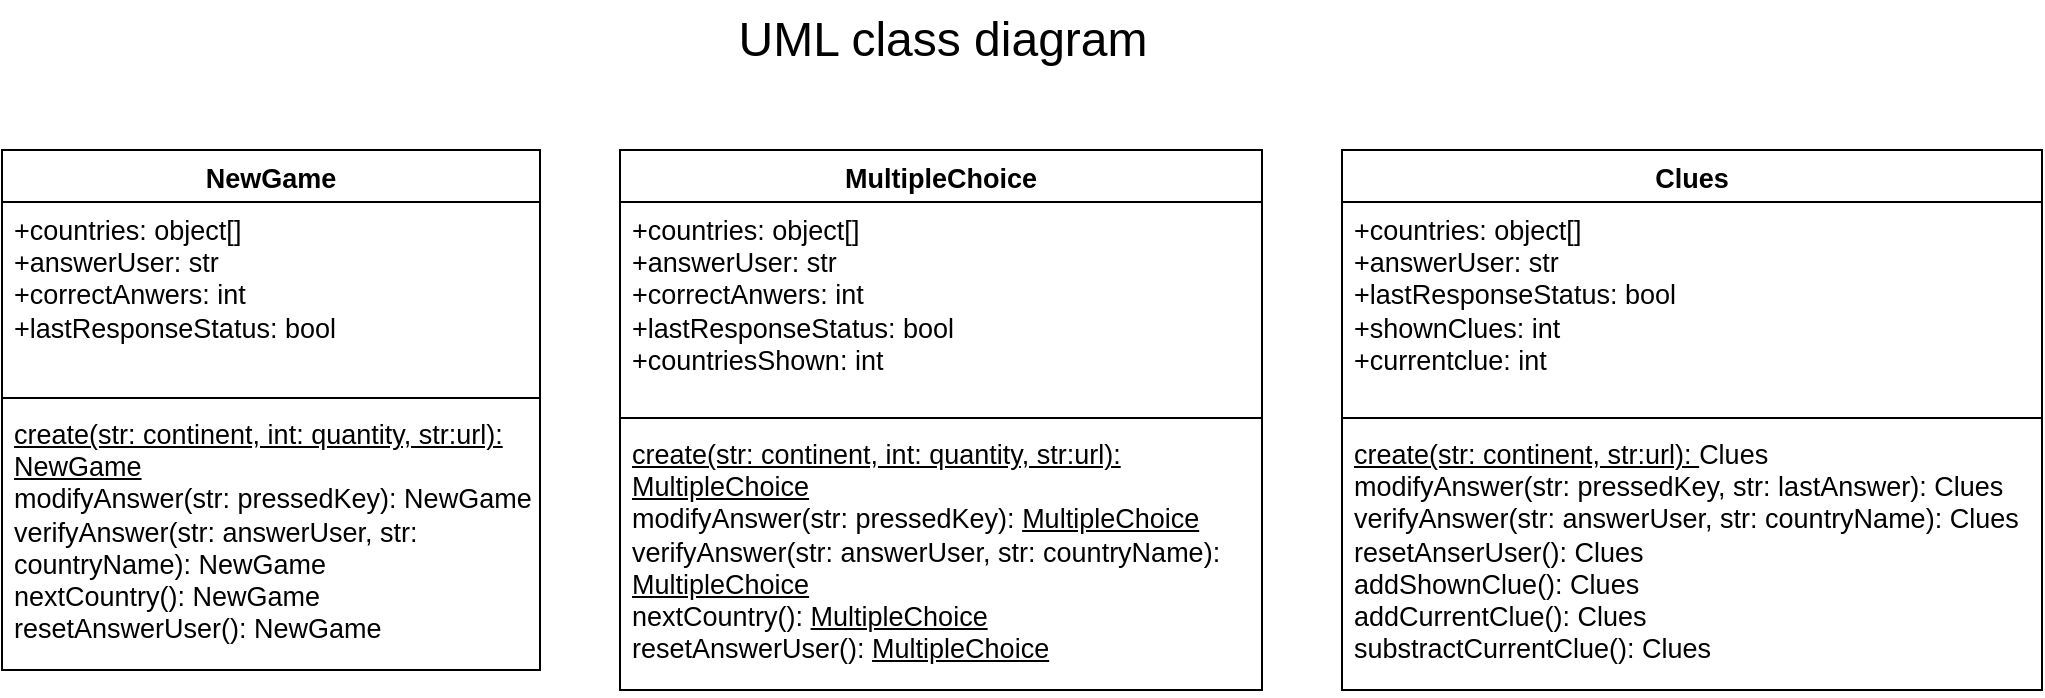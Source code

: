 <mxfile version="26.2.14">
  <diagram name="Página-1" id="DVo1nYEvv8nvrGinyHOI">
    <mxGraphModel grid="1" page="1" gridSize="10" guides="1" tooltips="1" connect="1" arrows="1" fold="1" pageScale="1" pageWidth="827" pageHeight="1169" math="0" shadow="0">
      <root>
        <mxCell id="0" />
        <mxCell id="1" parent="0" />
        <mxCell id="VcnD8POcgV0mergULqji-1" value="&lt;span data-lucid-content=&quot;{&amp;quot;t&amp;quot;:&amp;quot;NewGame&amp;quot;,&amp;quot;m&amp;quot;:[{&amp;quot;s&amp;quot;:0,&amp;quot;n&amp;quot;:&amp;quot;p&amp;quot;,&amp;quot;v&amp;quot;:1.2},{&amp;quot;s&amp;quot;:0,&amp;quot;n&amp;quot;:&amp;quot;a&amp;quot;,&amp;quot;v&amp;quot;:&amp;quot;center&amp;quot;},{&amp;quot;s&amp;quot;:0,&amp;quot;n&amp;quot;:&amp;quot;fsp&amp;quot;,&amp;quot;v&amp;quot;:&amp;quot;ss_presetShapeStyle1_textStyle&amp;quot;,&amp;quot;e&amp;quot;:7},{&amp;quot;s&amp;quot;:0,&amp;quot;n&amp;quot;:&amp;quot;b&amp;quot;,&amp;quot;v&amp;quot;:true,&amp;quot;e&amp;quot;:7},{&amp;quot;s&amp;quot;:0,&amp;quot;n&amp;quot;:&amp;quot;s&amp;quot;,&amp;quot;v&amp;quot;:18,&amp;quot;e&amp;quot;:7}]}&quot; data-lucid-type=&quot;application/vnd.lucid.text&quot;&gt;&lt;span style=&quot;font-size: 13.5px;&quot;&gt;NewGame&lt;/span&gt;&lt;/span&gt;" style="swimlane;fontStyle=1;align=center;verticalAlign=top;childLayout=stackLayout;horizontal=1;startSize=26;horizontalStack=0;resizeParent=1;resizeParentMax=0;resizeLast=0;collapsible=1;marginBottom=0;whiteSpace=wrap;html=1;" vertex="1" parent="1">
          <mxGeometry x="350" y="170" width="269" height="260" as="geometry">
            <mxRectangle x="330" y="230" width="100" height="30" as="alternateBounds" />
          </mxGeometry>
        </mxCell>
        <mxCell id="VcnD8POcgV0mergULqji-2" value="&lt;span data-lucid-content=&quot;{&amp;quot;t&amp;quot;:&amp;quot;+countries: object[]\n+answerUser: str\n+correctAnwers: int\n+lastResponseStatus: bool&amp;quot;,&amp;quot;m&amp;quot;:[{&amp;quot;s&amp;quot;:0,&amp;quot;n&amp;quot;:&amp;quot;p&amp;quot;,&amp;quot;v&amp;quot;:1.2},{&amp;quot;s&amp;quot;:0,&amp;quot;n&amp;quot;:&amp;quot;a&amp;quot;,&amp;quot;v&amp;quot;:&amp;quot;center&amp;quot;},{&amp;quot;s&amp;quot;:0,&amp;quot;n&amp;quot;:&amp;quot;s&amp;quot;,&amp;quot;v&amp;quot;:18,&amp;quot;e&amp;quot;:83},{&amp;quot;s&amp;quot;:0,&amp;quot;n&amp;quot;:&amp;quot;fsp&amp;quot;,&amp;quot;v&amp;quot;:&amp;quot;ss_presetShapeStyle1_textStyle&amp;quot;,&amp;quot;e&amp;quot;:83},{&amp;quot;s&amp;quot;:21,&amp;quot;n&amp;quot;:&amp;quot;p&amp;quot;,&amp;quot;v&amp;quot;:1.2},{&amp;quot;s&amp;quot;:21,&amp;quot;n&amp;quot;:&amp;quot;a&amp;quot;,&amp;quot;v&amp;quot;:&amp;quot;center&amp;quot;},{&amp;quot;s&amp;quot;:38,&amp;quot;n&amp;quot;:&amp;quot;p&amp;quot;,&amp;quot;v&amp;quot;:1.2},{&amp;quot;s&amp;quot;:38,&amp;quot;n&amp;quot;:&amp;quot;a&amp;quot;,&amp;quot;v&amp;quot;:&amp;quot;center&amp;quot;},{&amp;quot;s&amp;quot;:58,&amp;quot;n&amp;quot;:&amp;quot;p&amp;quot;,&amp;quot;v&amp;quot;:1.2},{&amp;quot;s&amp;quot;:58,&amp;quot;n&amp;quot;:&amp;quot;a&amp;quot;,&amp;quot;v&amp;quot;:&amp;quot;center&amp;quot;}]}&quot; data-lucid-type=&quot;application/vnd.lucid.text&quot;&gt;&lt;span style=&quot;font-size:13.5px;&quot;&gt;+countries: object[]&lt;br&gt;&lt;/span&gt;&lt;span style=&quot;font-size:13.5px;&quot;&gt;+answerUser: str&lt;br&gt;&lt;/span&gt;&lt;span style=&quot;font-size:13.5px;&quot;&gt;+correctAnwers: int&lt;br&gt;&lt;/span&gt;&lt;span style=&quot;font-size:13.5px;&quot;&gt;+lastResponseStatus: bool&lt;/span&gt;&lt;/span&gt;" style="text;strokeColor=none;fillColor=none;align=left;verticalAlign=top;spacingLeft=4;spacingRight=4;overflow=hidden;rotatable=0;points=[[0,0.5],[1,0.5]];portConstraint=eastwest;whiteSpace=wrap;html=1;" vertex="1" parent="VcnD8POcgV0mergULqji-1">
          <mxGeometry y="26" width="269" height="94" as="geometry" />
        </mxCell>
        <mxCell id="VcnD8POcgV0mergULqji-3" value="" style="line;strokeWidth=1;fillColor=none;align=left;verticalAlign=middle;spacingTop=-1;spacingLeft=3;spacingRight=3;rotatable=0;labelPosition=right;points=[];portConstraint=eastwest;strokeColor=inherit;" vertex="1" parent="VcnD8POcgV0mergULqji-1">
          <mxGeometry y="120" width="269" height="8" as="geometry" />
        </mxCell>
        <mxCell id="VcnD8POcgV0mergULqji-4" value="&lt;span data-lucid-content=&quot;{&amp;quot;t&amp;quot;:&amp;quot;create(str: continent, int: quantity, str:url): NewGame\nmodifyAnswer(str: pressedKey): NewGame\nverifyAnswer(str: answerUser, str: countryName): NewGame\nnextCountry(): NewGame\nresetAnswerUser(): NewGame&amp;quot;,&amp;quot;m&amp;quot;:[{&amp;quot;s&amp;quot;:0,&amp;quot;n&amp;quot;:&amp;quot;p&amp;quot;,&amp;quot;v&amp;quot;:1.2},{&amp;quot;s&amp;quot;:0,&amp;quot;n&amp;quot;:&amp;quot;a&amp;quot;,&amp;quot;v&amp;quot;:&amp;quot;center&amp;quot;},{&amp;quot;s&amp;quot;:0,&amp;quot;n&amp;quot;:&amp;quot;s&amp;quot;,&amp;quot;v&amp;quot;:18,&amp;quot;e&amp;quot;:201},{&amp;quot;s&amp;quot;:0,&amp;quot;n&amp;quot;:&amp;quot;fsp&amp;quot;,&amp;quot;v&amp;quot;:&amp;quot;ss_presetShapeStyle1_textStyle&amp;quot;,&amp;quot;e&amp;quot;:201},{&amp;quot;s&amp;quot;:0,&amp;quot;n&amp;quot;:&amp;quot;u&amp;quot;,&amp;quot;v&amp;quot;:true,&amp;quot;e&amp;quot;:55},{&amp;quot;s&amp;quot;:56,&amp;quot;n&amp;quot;:&amp;quot;p&amp;quot;,&amp;quot;v&amp;quot;:1.2},{&amp;quot;s&amp;quot;:56,&amp;quot;n&amp;quot;:&amp;quot;a&amp;quot;,&amp;quot;v&amp;quot;:&amp;quot;center&amp;quot;},{&amp;quot;s&amp;quot;:95,&amp;quot;n&amp;quot;:&amp;quot;p&amp;quot;,&amp;quot;v&amp;quot;:1.2},{&amp;quot;s&amp;quot;:95,&amp;quot;n&amp;quot;:&amp;quot;a&amp;quot;,&amp;quot;v&amp;quot;:&amp;quot;center&amp;quot;},{&amp;quot;s&amp;quot;:152,&amp;quot;n&amp;quot;:&amp;quot;p&amp;quot;,&amp;quot;v&amp;quot;:1.2},{&amp;quot;s&amp;quot;:152,&amp;quot;n&amp;quot;:&amp;quot;a&amp;quot;,&amp;quot;v&amp;quot;:&amp;quot;center&amp;quot;},{&amp;quot;s&amp;quot;:175,&amp;quot;n&amp;quot;:&amp;quot;p&amp;quot;,&amp;quot;v&amp;quot;:1.2},{&amp;quot;s&amp;quot;:175,&amp;quot;n&amp;quot;:&amp;quot;a&amp;quot;,&amp;quot;v&amp;quot;:&amp;quot;center&amp;quot;}]}&quot; data-lucid-type=&quot;application/vnd.lucid.text&quot;&gt;&lt;span style=&quot;text-decoration-line: underline; font-size: 13.5px;&quot;&gt;create(str: continent, int: quantity, str:url): NewGame&lt;/span&gt;&lt;span style=&quot;font-size:13.5px;&quot;&gt;&lt;br&gt;&lt;/span&gt;&lt;span style=&quot;font-size:13.5px;&quot;&gt;modifyAnswer(str: pressedKey): NewGame&lt;br&gt;&lt;/span&gt;&lt;span style=&quot;font-size:13.5px;&quot;&gt;verifyAnswer(str: answerUser, str: countryName): NewGame&lt;br&gt;&lt;/span&gt;&lt;span style=&quot;font-size:13.5px;&quot;&gt;nextCountry(): NewGame&lt;br&gt;&lt;/span&gt;&lt;span style=&quot;font-size:13.5px;&quot;&gt;resetAnswerUser(): NewGame&lt;/span&gt;&lt;/span&gt;" style="text;strokeColor=none;fillColor=none;align=left;verticalAlign=top;spacingLeft=4;spacingRight=4;overflow=hidden;rotatable=0;points=[[0,0.5],[1,0.5]];portConstraint=eastwest;whiteSpace=wrap;html=1;" vertex="1" parent="VcnD8POcgV0mergULqji-1">
          <mxGeometry y="128" width="269" height="132" as="geometry" />
        </mxCell>
        <mxCell id="DivSJ7JeKG59HMZl2amz-1" value="&lt;span data-lucid-content=&quot;{&amp;quot;t&amp;quot;:&amp;quot;MultipleChoice&amp;quot;,&amp;quot;m&amp;quot;:[{&amp;quot;s&amp;quot;:0,&amp;quot;n&amp;quot;:&amp;quot;p&amp;quot;,&amp;quot;v&amp;quot;:1.2},{&amp;quot;s&amp;quot;:0,&amp;quot;n&amp;quot;:&amp;quot;a&amp;quot;,&amp;quot;v&amp;quot;:&amp;quot;center&amp;quot;},{&amp;quot;s&amp;quot;:0,&amp;quot;n&amp;quot;:&amp;quot;b&amp;quot;,&amp;quot;v&amp;quot;:true,&amp;quot;e&amp;quot;:14},{&amp;quot;s&amp;quot;:0,&amp;quot;n&amp;quot;:&amp;quot;s&amp;quot;,&amp;quot;v&amp;quot;:18,&amp;quot;e&amp;quot;:14},{&amp;quot;s&amp;quot;:0,&amp;quot;n&amp;quot;:&amp;quot;fsp&amp;quot;,&amp;quot;v&amp;quot;:&amp;quot;ss_presetShapeStyle1_textStyle&amp;quot;,&amp;quot;e&amp;quot;:14}]}&quot; data-lucid-type=&quot;application/vnd.lucid.text&quot;&gt;&lt;span style=&quot;font-size: 13.5px;&quot;&gt;MultipleChoice&lt;/span&gt;&lt;/span&gt;" style="swimlane;fontStyle=1;align=center;verticalAlign=top;childLayout=stackLayout;horizontal=1;startSize=26;horizontalStack=0;resizeParent=1;resizeParentMax=0;resizeLast=0;collapsible=1;marginBottom=0;whiteSpace=wrap;html=1;" vertex="1" parent="1">
          <mxGeometry x="659" y="170" width="321" height="270" as="geometry">
            <mxRectangle x="330" y="230" width="100" height="30" as="alternateBounds" />
          </mxGeometry>
        </mxCell>
        <mxCell id="DivSJ7JeKG59HMZl2amz-2" value="&lt;span data-lucid-content=&quot;{&amp;quot;t&amp;quot;:&amp;quot;+countries: object[]\n+answerUser: str\n+correctAnwers: int\n+lastResponseStatus: bool\n+countriesShown: int&amp;quot;,&amp;quot;m&amp;quot;:[{&amp;quot;s&amp;quot;:0,&amp;quot;n&amp;quot;:&amp;quot;p&amp;quot;,&amp;quot;v&amp;quot;:1.2},{&amp;quot;s&amp;quot;:0,&amp;quot;n&amp;quot;:&amp;quot;a&amp;quot;,&amp;quot;v&amp;quot;:&amp;quot;center&amp;quot;},{&amp;quot;s&amp;quot;:0,&amp;quot;n&amp;quot;:&amp;quot;s&amp;quot;,&amp;quot;v&amp;quot;:18,&amp;quot;e&amp;quot;:104},{&amp;quot;s&amp;quot;:0,&amp;quot;n&amp;quot;:&amp;quot;fsp&amp;quot;,&amp;quot;v&amp;quot;:&amp;quot;ss_presetShapeStyle1_textStyle&amp;quot;,&amp;quot;e&amp;quot;:104},{&amp;quot;s&amp;quot;:21,&amp;quot;n&amp;quot;:&amp;quot;p&amp;quot;,&amp;quot;v&amp;quot;:1.2},{&amp;quot;s&amp;quot;:21,&amp;quot;n&amp;quot;:&amp;quot;a&amp;quot;,&amp;quot;v&amp;quot;:&amp;quot;center&amp;quot;},{&amp;quot;s&amp;quot;:38,&amp;quot;n&amp;quot;:&amp;quot;p&amp;quot;,&amp;quot;v&amp;quot;:1.2},{&amp;quot;s&amp;quot;:38,&amp;quot;n&amp;quot;:&amp;quot;a&amp;quot;,&amp;quot;v&amp;quot;:&amp;quot;center&amp;quot;},{&amp;quot;s&amp;quot;:58,&amp;quot;n&amp;quot;:&amp;quot;p&amp;quot;,&amp;quot;v&amp;quot;:1.2},{&amp;quot;s&amp;quot;:58,&amp;quot;n&amp;quot;:&amp;quot;a&amp;quot;,&amp;quot;v&amp;quot;:&amp;quot;center&amp;quot;},{&amp;quot;s&amp;quot;:84,&amp;quot;n&amp;quot;:&amp;quot;p&amp;quot;,&amp;quot;v&amp;quot;:1.2},{&amp;quot;s&amp;quot;:84,&amp;quot;n&amp;quot;:&amp;quot;a&amp;quot;,&amp;quot;v&amp;quot;:&amp;quot;center&amp;quot;}]}&quot; data-lucid-type=&quot;application/vnd.lucid.text&quot;&gt;&lt;span style=&quot;font-size:13.5px;&quot;&gt;+countries: object[]&lt;br&gt;&lt;/span&gt;&lt;span style=&quot;font-size:13.5px;&quot;&gt;+answerUser: str&lt;br&gt;&lt;/span&gt;&lt;span style=&quot;font-size:13.5px;&quot;&gt;+correctAnwers: int&lt;br&gt;&lt;/span&gt;&lt;span style=&quot;font-size:13.5px;&quot;&gt;+lastResponseStatus: bool&lt;br&gt;&lt;/span&gt;&lt;span style=&quot;font-size:13.5px;&quot;&gt;+countriesShown: int&lt;/span&gt;&lt;/span&gt;" style="text;strokeColor=none;fillColor=none;align=left;verticalAlign=top;spacingLeft=4;spacingRight=4;overflow=hidden;rotatable=0;points=[[0,0.5],[1,0.5]];portConstraint=eastwest;whiteSpace=wrap;html=1;" vertex="1" parent="DivSJ7JeKG59HMZl2amz-1">
          <mxGeometry y="26" width="321" height="104" as="geometry" />
        </mxCell>
        <mxCell id="DivSJ7JeKG59HMZl2amz-3" value="" style="line;strokeWidth=1;fillColor=none;align=left;verticalAlign=middle;spacingTop=-1;spacingLeft=3;spacingRight=3;rotatable=0;labelPosition=right;points=[];portConstraint=eastwest;strokeColor=inherit;" vertex="1" parent="DivSJ7JeKG59HMZl2amz-1">
          <mxGeometry y="130" width="321" height="8" as="geometry" />
        </mxCell>
        <mxCell id="DivSJ7JeKG59HMZl2amz-4" value="&lt;div&gt;&lt;span style=&quot;font-size: 13.5px; text-decoration-line: underline; background-color: transparent; color: light-dark(rgb(0, 0, 0), rgb(255, 255, 255));&quot;&gt;create(str: continent, int: quantity, str:url): MultipleChoice&lt;/span&gt;&lt;/div&gt;&lt;span data-lucid-content=&quot;{&amp;quot;t&amp;quot;:&amp;quot;create(str: continent, int: quantity, str:url): MultipleChoice\nmodifyAnswer(str: pressedKey): MultipleChoice\nverifyAnswer(str: answerUser, str: countryName): MultipleChoice\nnextCountry(): MultipleChoice\nresetAnswerUser(): MultipleChoice&amp;quot;,&amp;quot;m&amp;quot;:[{&amp;quot;s&amp;quot;:0,&amp;quot;n&amp;quot;:&amp;quot;p&amp;quot;,&amp;quot;v&amp;quot;:1.2},{&amp;quot;s&amp;quot;:0,&amp;quot;n&amp;quot;:&amp;quot;a&amp;quot;,&amp;quot;v&amp;quot;:&amp;quot;center&amp;quot;},{&amp;quot;s&amp;quot;:0,&amp;quot;n&amp;quot;:&amp;quot;s&amp;quot;,&amp;quot;v&amp;quot;:18,&amp;quot;e&amp;quot;:236},{&amp;quot;s&amp;quot;:0,&amp;quot;n&amp;quot;:&amp;quot;fsp&amp;quot;,&amp;quot;v&amp;quot;:&amp;quot;ss_presetShapeStyle1_textStyle&amp;quot;,&amp;quot;e&amp;quot;:236},{&amp;quot;s&amp;quot;:0,&amp;quot;n&amp;quot;:&amp;quot;u&amp;quot;,&amp;quot;v&amp;quot;:true,&amp;quot;e&amp;quot;:62},{&amp;quot;s&amp;quot;:63,&amp;quot;n&amp;quot;:&amp;quot;p&amp;quot;,&amp;quot;v&amp;quot;:1.2},{&amp;quot;s&amp;quot;:63,&amp;quot;n&amp;quot;:&amp;quot;a&amp;quot;,&amp;quot;v&amp;quot;:&amp;quot;center&amp;quot;},{&amp;quot;s&amp;quot;:94,&amp;quot;n&amp;quot;:&amp;quot;u&amp;quot;,&amp;quot;v&amp;quot;:true,&amp;quot;e&amp;quot;:108},{&amp;quot;s&amp;quot;:109,&amp;quot;n&amp;quot;:&amp;quot;p&amp;quot;,&amp;quot;v&amp;quot;:1.2},{&amp;quot;s&amp;quot;:109,&amp;quot;n&amp;quot;:&amp;quot;a&amp;quot;,&amp;quot;v&amp;quot;:&amp;quot;center&amp;quot;},{&amp;quot;s&amp;quot;:158,&amp;quot;n&amp;quot;:&amp;quot;u&amp;quot;,&amp;quot;v&amp;quot;:true,&amp;quot;e&amp;quot;:172},{&amp;quot;s&amp;quot;:173,&amp;quot;n&amp;quot;:&amp;quot;p&amp;quot;,&amp;quot;v&amp;quot;:1.2},{&amp;quot;s&amp;quot;:173,&amp;quot;n&amp;quot;:&amp;quot;a&amp;quot;,&amp;quot;v&amp;quot;:&amp;quot;center&amp;quot;},{&amp;quot;s&amp;quot;:188,&amp;quot;n&amp;quot;:&amp;quot;u&amp;quot;,&amp;quot;v&amp;quot;:true,&amp;quot;e&amp;quot;:202},{&amp;quot;s&amp;quot;:203,&amp;quot;n&amp;quot;:&amp;quot;p&amp;quot;,&amp;quot;v&amp;quot;:1.2},{&amp;quot;s&amp;quot;:203,&amp;quot;n&amp;quot;:&amp;quot;a&amp;quot;,&amp;quot;v&amp;quot;:&amp;quot;center&amp;quot;},{&amp;quot;s&amp;quot;:222,&amp;quot;n&amp;quot;:&amp;quot;u&amp;quot;,&amp;quot;v&amp;quot;:true,&amp;quot;e&amp;quot;:236}]}&quot; data-lucid-type=&quot;application/vnd.lucid.text&quot;&gt;&lt;span style=&quot;font-size:13.5px;&quot;&gt;modifyAnswer(str: pressedKey): &lt;/span&gt;&lt;span style=&quot;text-decoration-line: underline; font-size: 13.5px;&quot;&gt;MultipleChoice&lt;/span&gt;&lt;span style=&quot;font-size:13.5px;&quot;&gt;&lt;br&gt;&lt;/span&gt;&lt;span style=&quot;font-size:13.5px;&quot;&gt;verifyAnswer(str: answerUser, str: countryName): &lt;/span&gt;&lt;span style=&quot;text-decoration-line: underline; font-size: 13.5px;&quot;&gt;MultipleChoice&lt;/span&gt;&lt;span style=&quot;font-size:13.5px;&quot;&gt;&lt;br&gt;&lt;/span&gt;&lt;span style=&quot;font-size:13.5px;&quot;&gt;nextCountry(): &lt;/span&gt;&lt;span style=&quot;text-decoration-line: underline; font-size: 13.5px;&quot;&gt;MultipleChoice&lt;/span&gt;&lt;span style=&quot;font-size:13.5px;&quot;&gt;&lt;br&gt;&lt;/span&gt;&lt;span style=&quot;font-size:13.5px;&quot;&gt;resetAnswerUser(): &lt;/span&gt;&lt;span style=&quot;text-decoration-line: underline; font-size: 13.5px;&quot;&gt;MultipleChoice&lt;/span&gt;&lt;/span&gt;" style="text;strokeColor=none;fillColor=none;align=left;verticalAlign=top;spacingLeft=4;spacingRight=4;overflow=hidden;rotatable=0;points=[[0,0.5],[1,0.5]];portConstraint=eastwest;whiteSpace=wrap;html=1;" vertex="1" parent="DivSJ7JeKG59HMZl2amz-1">
          <mxGeometry y="138" width="321" height="132" as="geometry" />
        </mxCell>
        <mxCell id="DivSJ7JeKG59HMZl2amz-5" value="&lt;span data-lucid-content=&quot;{&amp;quot;t&amp;quot;:&amp;quot;Clues&amp;quot;,&amp;quot;m&amp;quot;:[{&amp;quot;s&amp;quot;:0,&amp;quot;n&amp;quot;:&amp;quot;p&amp;quot;,&amp;quot;v&amp;quot;:1.2},{&amp;quot;s&amp;quot;:0,&amp;quot;n&amp;quot;:&amp;quot;a&amp;quot;,&amp;quot;v&amp;quot;:&amp;quot;center&amp;quot;},{&amp;quot;s&amp;quot;:0,&amp;quot;n&amp;quot;:&amp;quot;b&amp;quot;,&amp;quot;v&amp;quot;:true,&amp;quot;e&amp;quot;:5},{&amp;quot;s&amp;quot;:0,&amp;quot;n&amp;quot;:&amp;quot;s&amp;quot;,&amp;quot;v&amp;quot;:18,&amp;quot;e&amp;quot;:5},{&amp;quot;s&amp;quot;:0,&amp;quot;n&amp;quot;:&amp;quot;fsp&amp;quot;,&amp;quot;v&amp;quot;:&amp;quot;ss_presetShapeStyle1_textStyle&amp;quot;,&amp;quot;e&amp;quot;:5}]}&quot; data-lucid-type=&quot;application/vnd.lucid.text&quot;&gt;&lt;span style=&quot;font-size: 13.5px;&quot;&gt;Clues&lt;/span&gt;&lt;/span&gt;" style="swimlane;fontStyle=1;align=center;verticalAlign=top;childLayout=stackLayout;horizontal=1;startSize=26;horizontalStack=0;resizeParent=1;resizeParentMax=0;resizeLast=0;collapsible=1;marginBottom=0;whiteSpace=wrap;html=1;" vertex="1" parent="1">
          <mxGeometry x="1020" y="170" width="350" height="270" as="geometry">
            <mxRectangle x="330" y="230" width="100" height="30" as="alternateBounds" />
          </mxGeometry>
        </mxCell>
        <mxCell id="DivSJ7JeKG59HMZl2amz-6" value="&lt;span data-lucid-content=&quot;{&amp;quot;t&amp;quot;:&amp;quot;+countries: object[]\n+answerUser: str\n+lastResponseStatus: bool\n+shownClues: int\n+currentclue: int&amp;quot;,&amp;quot;m&amp;quot;:[{&amp;quot;s&amp;quot;:0,&amp;quot;n&amp;quot;:&amp;quot;p&amp;quot;,&amp;quot;v&amp;quot;:1.2},{&amp;quot;s&amp;quot;:0,&amp;quot;n&amp;quot;:&amp;quot;a&amp;quot;,&amp;quot;v&amp;quot;:&amp;quot;center&amp;quot;},{&amp;quot;s&amp;quot;:0,&amp;quot;n&amp;quot;:&amp;quot;s&amp;quot;,&amp;quot;v&amp;quot;:18,&amp;quot;e&amp;quot;:98},{&amp;quot;s&amp;quot;:0,&amp;quot;n&amp;quot;:&amp;quot;fsp&amp;quot;,&amp;quot;v&amp;quot;:&amp;quot;ss_presetShapeStyle1_textStyle&amp;quot;,&amp;quot;e&amp;quot;:98},{&amp;quot;s&amp;quot;:21,&amp;quot;n&amp;quot;:&amp;quot;p&amp;quot;,&amp;quot;v&amp;quot;:1.2},{&amp;quot;s&amp;quot;:21,&amp;quot;n&amp;quot;:&amp;quot;a&amp;quot;,&amp;quot;v&amp;quot;:&amp;quot;center&amp;quot;},{&amp;quot;s&amp;quot;:38,&amp;quot;n&amp;quot;:&amp;quot;p&amp;quot;,&amp;quot;v&amp;quot;:1.2},{&amp;quot;s&amp;quot;:38,&amp;quot;n&amp;quot;:&amp;quot;a&amp;quot;,&amp;quot;v&amp;quot;:&amp;quot;center&amp;quot;},{&amp;quot;s&amp;quot;:64,&amp;quot;n&amp;quot;:&amp;quot;p&amp;quot;,&amp;quot;v&amp;quot;:1.2},{&amp;quot;s&amp;quot;:64,&amp;quot;n&amp;quot;:&amp;quot;a&amp;quot;,&amp;quot;v&amp;quot;:&amp;quot;center&amp;quot;},{&amp;quot;s&amp;quot;:81,&amp;quot;n&amp;quot;:&amp;quot;p&amp;quot;,&amp;quot;v&amp;quot;:1.2},{&amp;quot;s&amp;quot;:81,&amp;quot;n&amp;quot;:&amp;quot;a&amp;quot;,&amp;quot;v&amp;quot;:&amp;quot;center&amp;quot;}]}&quot; data-lucid-type=&quot;application/vnd.lucid.text&quot;&gt;&lt;span style=&quot;font-size:13.5px;&quot;&gt;+countries: object[]&lt;br&gt;&lt;/span&gt;&lt;span style=&quot;font-size:13.5px;&quot;&gt;+answerUser: str&lt;br&gt;&lt;/span&gt;&lt;span style=&quot;font-size:13.5px;&quot;&gt;+lastResponseStatus: bool&lt;br&gt;&lt;/span&gt;&lt;span style=&quot;font-size:13.5px;&quot;&gt;+shownClues: int&lt;br&gt;&lt;/span&gt;&lt;span style=&quot;font-size:13.5px;&quot;&gt;+currentclue: int&lt;/span&gt;&lt;/span&gt;" style="text;strokeColor=none;fillColor=none;align=left;verticalAlign=top;spacingLeft=4;spacingRight=4;overflow=hidden;rotatable=0;points=[[0,0.5],[1,0.5]];portConstraint=eastwest;whiteSpace=wrap;html=1;" vertex="1" parent="DivSJ7JeKG59HMZl2amz-5">
          <mxGeometry y="26" width="350" height="104" as="geometry" />
        </mxCell>
        <mxCell id="DivSJ7JeKG59HMZl2amz-7" value="" style="line;strokeWidth=1;fillColor=none;align=left;verticalAlign=middle;spacingTop=-1;spacingLeft=3;spacingRight=3;rotatable=0;labelPosition=right;points=[];portConstraint=eastwest;strokeColor=inherit;" vertex="1" parent="DivSJ7JeKG59HMZl2amz-5">
          <mxGeometry y="130" width="350" height="8" as="geometry" />
        </mxCell>
        <mxCell id="DivSJ7JeKG59HMZl2amz-8" value="&lt;span data-lucid-content=&quot;{&amp;quot;t&amp;quot;:&amp;quot;create(str: continent, str:url): Clues\nmodifyAnswer(str: pressedKey, str: lastAnswer): Clues\nverifyAnswer(str: answerUser, str: countryName): Clues\nresetAnserUser(): Clues\naddShownClue(): Clues\naddCurrentClue(): Clues\nsubstractCurrentClue(): Clues&amp;quot;,&amp;quot;m&amp;quot;:[{&amp;quot;s&amp;quot;:0,&amp;quot;n&amp;quot;:&amp;quot;p&amp;quot;,&amp;quot;v&amp;quot;:1.2},{&amp;quot;s&amp;quot;:0,&amp;quot;n&amp;quot;:&amp;quot;a&amp;quot;,&amp;quot;v&amp;quot;:&amp;quot;center&amp;quot;},{&amp;quot;s&amp;quot;:0,&amp;quot;n&amp;quot;:&amp;quot;s&amp;quot;,&amp;quot;v&amp;quot;:18,&amp;quot;e&amp;quot;:247},{&amp;quot;s&amp;quot;:0,&amp;quot;n&amp;quot;:&amp;quot;fsp&amp;quot;,&amp;quot;v&amp;quot;:&amp;quot;ss_presetShapeStyle1_textStyle&amp;quot;,&amp;quot;e&amp;quot;:247},{&amp;quot;s&amp;quot;:0,&amp;quot;n&amp;quot;:&amp;quot;u&amp;quot;,&amp;quot;v&amp;quot;:true,&amp;quot;e&amp;quot;:33},{&amp;quot;s&amp;quot;:39,&amp;quot;n&amp;quot;:&amp;quot;p&amp;quot;,&amp;quot;v&amp;quot;:1.2},{&amp;quot;s&amp;quot;:39,&amp;quot;n&amp;quot;:&amp;quot;a&amp;quot;,&amp;quot;v&amp;quot;:&amp;quot;center&amp;quot;},{&amp;quot;s&amp;quot;:93,&amp;quot;n&amp;quot;:&amp;quot;p&amp;quot;,&amp;quot;v&amp;quot;:1.2},{&amp;quot;s&amp;quot;:93,&amp;quot;n&amp;quot;:&amp;quot;a&amp;quot;,&amp;quot;v&amp;quot;:&amp;quot;center&amp;quot;},{&amp;quot;s&amp;quot;:148,&amp;quot;n&amp;quot;:&amp;quot;p&amp;quot;,&amp;quot;v&amp;quot;:1.2},{&amp;quot;s&amp;quot;:148,&amp;quot;n&amp;quot;:&amp;quot;a&amp;quot;,&amp;quot;v&amp;quot;:&amp;quot;center&amp;quot;},{&amp;quot;s&amp;quot;:172,&amp;quot;n&amp;quot;:&amp;quot;p&amp;quot;,&amp;quot;v&amp;quot;:1.2},{&amp;quot;s&amp;quot;:172,&amp;quot;n&amp;quot;:&amp;quot;a&amp;quot;,&amp;quot;v&amp;quot;:&amp;quot;center&amp;quot;},{&amp;quot;s&amp;quot;:194,&amp;quot;n&amp;quot;:&amp;quot;p&amp;quot;,&amp;quot;v&amp;quot;:1.2},{&amp;quot;s&amp;quot;:194,&amp;quot;n&amp;quot;:&amp;quot;a&amp;quot;,&amp;quot;v&amp;quot;:&amp;quot;center&amp;quot;},{&amp;quot;s&amp;quot;:218,&amp;quot;n&amp;quot;:&amp;quot;p&amp;quot;,&amp;quot;v&amp;quot;:1.2},{&amp;quot;s&amp;quot;:218,&amp;quot;n&amp;quot;:&amp;quot;a&amp;quot;,&amp;quot;v&amp;quot;:&amp;quot;center&amp;quot;}]}&quot; data-lucid-type=&quot;application/vnd.lucid.text&quot;&gt;&lt;span style=&quot;text-decoration-line: underline; font-size: 13.5px;&quot;&gt;create(str: continent, str:url): &lt;/span&gt;&lt;span style=&quot;font-size:13.5px;&quot;&gt;Clues&lt;br&gt;&lt;/span&gt;&lt;span style=&quot;font-size:13.5px;&quot;&gt;modifyAnswer(str: pressedKey, str: lastAnswer): Clues&lt;br&gt;&lt;/span&gt;&lt;span style=&quot;font-size:13.5px;&quot;&gt;verifyAnswer(str: answerUser, str: countryName): Clues&lt;br&gt;&lt;/span&gt;&lt;span style=&quot;font-size:13.5px;&quot;&gt;resetAnserUser(): Clues&lt;br&gt;&lt;/span&gt;&lt;span style=&quot;font-size:13.5px;&quot;&gt;addShownClue(): Clues&lt;br&gt;&lt;/span&gt;&lt;span style=&quot;font-size:13.5px;&quot;&gt;addCurrentClue(): Clues&lt;br&gt;&lt;/span&gt;&lt;span style=&quot;font-size:13.5px;&quot;&gt;substractCurrentClue(): Clues&lt;/span&gt;&lt;/span&gt;" style="text;strokeColor=none;fillColor=none;align=left;verticalAlign=top;spacingLeft=4;spacingRight=4;overflow=hidden;rotatable=0;points=[[0,0.5],[1,0.5]];portConstraint=eastwest;whiteSpace=wrap;html=1;" vertex="1" parent="DivSJ7JeKG59HMZl2amz-5">
          <mxGeometry y="138" width="350" height="132" as="geometry" />
        </mxCell>
        <mxCell id="DivSJ7JeKG59HMZl2amz-11" value="&lt;font style=&quot;font-size: 24px;&quot;&gt;UML class diagram&lt;/font&gt;" style="text;html=1;align=center;verticalAlign=middle;resizable=0;points=[];autosize=1;strokeColor=none;fillColor=none;" vertex="1" parent="1">
          <mxGeometry x="704.5" y="95" width="230" height="40" as="geometry" />
        </mxCell>
      </root>
    </mxGraphModel>
  </diagram>
</mxfile>
